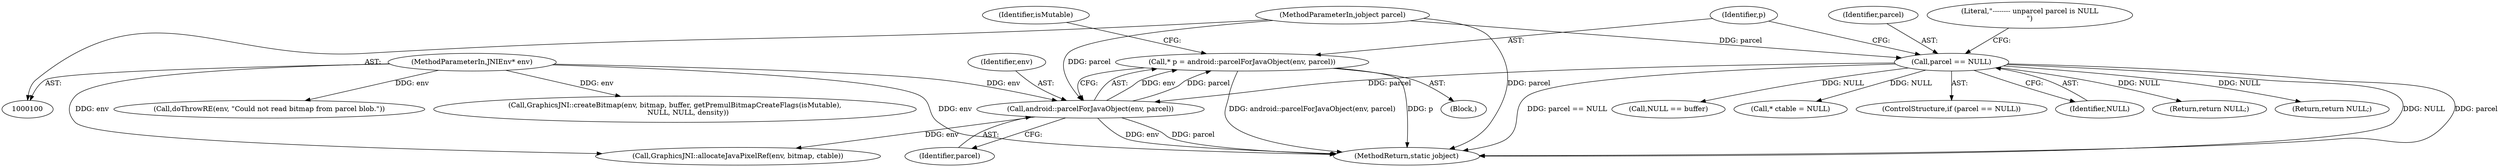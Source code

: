 digraph "0_Android_d44e5bde18a41beda39d49189bef7f2ba7c8f3cb@pointer" {
"1000115" [label="(Call,* p = android::parcelForJavaObject(env, parcel))"];
"1000117" [label="(Call,android::parcelForJavaObject(env, parcel))"];
"1000101" [label="(MethodParameterIn,JNIEnv* env)"];
"1000106" [label="(Call,parcel == NULL)"];
"1000103" [label="(MethodParameterIn,jobject parcel)"];
"1000227" [label="(Call,GraphicsJNI::allocateJavaPixelRef(env, bitmap, ctable))"];
"1000178" [label="(Return,return NULL;)"];
"1000283" [label="(MethodReturn,static jobject)"];
"1000112" [label="(Return,return NULL;)"];
"1000232" [label="(Call,NULL == buffer)"];
"1000107" [label="(Identifier,parcel)"];
"1000106" [label="(Call,parcel == NULL)"];
"1000119" [label="(Identifier,parcel)"];
"1000116" [label="(Identifier,p)"];
"1000189" [label="(Call,* ctable = NULL)"];
"1000122" [label="(Identifier,isMutable)"];
"1000101" [label="(MethodParameterIn,JNIEnv* env)"];
"1000118" [label="(Identifier,env)"];
"1000111" [label="(Literal,\"-------- unparcel parcel is NULL\n\")"];
"1000115" [label="(Call,* p = android::parcelForJavaObject(env, parcel))"];
"1000105" [label="(ControlStructure,if (parcel == NULL))"];
"1000117" [label="(Call,android::parcelForJavaObject(env, parcel))"];
"1000104" [label="(Block,)"];
"1000103" [label="(MethodParameterIn,jobject parcel)"];
"1000108" [label="(Identifier,NULL)"];
"1000259" [label="(Call,doThrowRE(env, \"Could not read bitmap from parcel blob.\"))"];
"1000274" [label="(Call,GraphicsJNI::createBitmap(env, bitmap, buffer, getPremulBitmapCreateFlags(isMutable),\n            NULL, NULL, density))"];
"1000115" -> "1000104"  [label="AST: "];
"1000115" -> "1000117"  [label="CFG: "];
"1000116" -> "1000115"  [label="AST: "];
"1000117" -> "1000115"  [label="AST: "];
"1000122" -> "1000115"  [label="CFG: "];
"1000115" -> "1000283"  [label="DDG: android::parcelForJavaObject(env, parcel)"];
"1000115" -> "1000283"  [label="DDG: p"];
"1000117" -> "1000115"  [label="DDG: env"];
"1000117" -> "1000115"  [label="DDG: parcel"];
"1000117" -> "1000119"  [label="CFG: "];
"1000118" -> "1000117"  [label="AST: "];
"1000119" -> "1000117"  [label="AST: "];
"1000117" -> "1000283"  [label="DDG: env"];
"1000117" -> "1000283"  [label="DDG: parcel"];
"1000101" -> "1000117"  [label="DDG: env"];
"1000106" -> "1000117"  [label="DDG: parcel"];
"1000103" -> "1000117"  [label="DDG: parcel"];
"1000117" -> "1000227"  [label="DDG: env"];
"1000101" -> "1000100"  [label="AST: "];
"1000101" -> "1000283"  [label="DDG: env"];
"1000101" -> "1000227"  [label="DDG: env"];
"1000101" -> "1000259"  [label="DDG: env"];
"1000101" -> "1000274"  [label="DDG: env"];
"1000106" -> "1000105"  [label="AST: "];
"1000106" -> "1000108"  [label="CFG: "];
"1000107" -> "1000106"  [label="AST: "];
"1000108" -> "1000106"  [label="AST: "];
"1000111" -> "1000106"  [label="CFG: "];
"1000116" -> "1000106"  [label="CFG: "];
"1000106" -> "1000283"  [label="DDG: NULL"];
"1000106" -> "1000283"  [label="DDG: parcel"];
"1000106" -> "1000283"  [label="DDG: parcel == NULL"];
"1000103" -> "1000106"  [label="DDG: parcel"];
"1000106" -> "1000112"  [label="DDG: NULL"];
"1000106" -> "1000178"  [label="DDG: NULL"];
"1000106" -> "1000189"  [label="DDG: NULL"];
"1000106" -> "1000232"  [label="DDG: NULL"];
"1000103" -> "1000100"  [label="AST: "];
"1000103" -> "1000283"  [label="DDG: parcel"];
}
